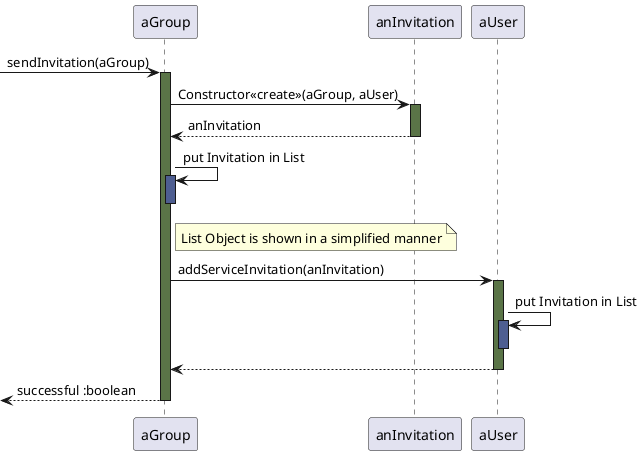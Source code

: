 @startuml

-> aGroup: sendInvitation(aGroup)
activate aGroup #5a7447ff
aGroup -> anInvitation: Constructor<<create>>(aGroup, aUser)
activate anInvitation #5a7447ff
aGroup <-- anInvitation: anInvitation
deactivate anInvitation
aGroup -> aGroup: put Invitation in List
note right of aGroup
List Object is shown in a simplified manner
end note
activate aGroup #4e5e91ff
deactivate aGroup
aGroup -> aUser: addServiceInvitation(anInvitation)
activate aUser #5a7447ff
aUser -> aUser:  put Invitation in List
activate aUser #4e5e91ff
deactivate aUser
aGroup <-- aUser
deactivate aUser
<-- aGroup: successful :boolean
deactivate aGroup




@enduml

createInvitation(:Group, :User) in class Invitation as a method?
return an object Invitation to aGroup in List<Invitation> or should be the
createInvitation() methode inside the class Group